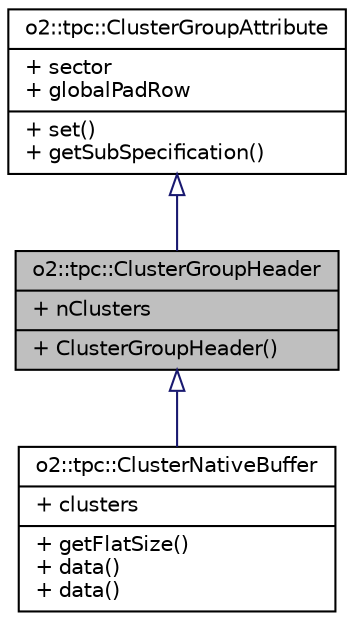 digraph "o2::tpc::ClusterGroupHeader"
{
 // INTERACTIVE_SVG=YES
  bgcolor="transparent";
  edge [fontname="Helvetica",fontsize="10",labelfontname="Helvetica",labelfontsize="10"];
  node [fontname="Helvetica",fontsize="10",shape=record];
  Node1 [label="{o2::tpc::ClusterGroupHeader\n|+ nClusters\l|+ ClusterGroupHeader()\l}",height=0.2,width=0.4,color="black", fillcolor="grey75", style="filled", fontcolor="black"];
  Node2 -> Node1 [dir="back",color="midnightblue",fontsize="10",style="solid",arrowtail="onormal",fontname="Helvetica"];
  Node2 [label="{o2::tpc::ClusterGroupAttribute\n|+ sector\l+ globalPadRow\l|+ set()\l+ getSubSpecification()\l}",height=0.2,width=0.4,color="black",URL="$d6/de9/structo2_1_1tpc_1_1ClusterGroupAttribute.html"];
  Node1 -> Node3 [dir="back",color="midnightblue",fontsize="10",style="solid",arrowtail="onormal",fontname="Helvetica"];
  Node3 [label="{o2::tpc::ClusterNativeBuffer\n|+ clusters\l|+ getFlatSize()\l+ data()\l+ data()\l}",height=0.2,width=0.4,color="black",URL="$d0/d1b/structo2_1_1tpc_1_1ClusterNativeBuffer.html"];
}

